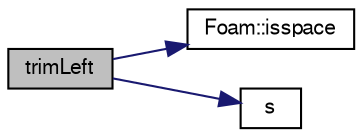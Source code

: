 digraph "trimLeft"
{
  bgcolor="transparent";
  edge [fontname="FreeSans",fontsize="10",labelfontname="FreeSans",labelfontsize="10"];
  node [fontname="FreeSans",fontsize="10",shape=record];
  rankdir="LR";
  Node1709 [label="trimLeft",height=0.2,width=0.4,color="black", fillcolor="grey75", style="filled", fontcolor="black"];
  Node1709 -> Node1710 [color="midnightblue",fontsize="10",style="solid",fontname="FreeSans"];
  Node1710 [label="Foam::isspace",height=0.2,width=0.4,color="black",URL="$a21124.html#ac59aa3b8348ab76e8621faf6ff2ead9b"];
  Node1709 -> Node1711 [color="midnightblue",fontsize="10",style="solid",fontname="FreeSans"];
  Node1711 [label="s",height=0.2,width=0.4,color="black",URL="$a18905.html#abb9c4233033fad2ad0206cd4adad3b9f"];
}
